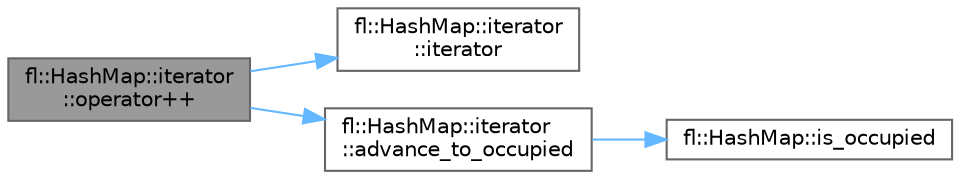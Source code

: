 digraph "fl::HashMap::iterator::operator++"
{
 // INTERACTIVE_SVG=YES
 // LATEX_PDF_SIZE
  bgcolor="transparent";
  edge [fontname=Helvetica,fontsize=10,labelfontname=Helvetica,labelfontsize=10];
  node [fontname=Helvetica,fontsize=10,shape=box,height=0.2,width=0.4];
  rankdir="LR";
  Node1 [id="Node000001",label="fl::HashMap::iterator\l::operator++",height=0.2,width=0.4,color="gray40", fillcolor="grey60", style="filled", fontcolor="black",tooltip=" "];
  Node1 -> Node2 [id="edge1_Node000001_Node000002",color="steelblue1",style="solid",tooltip=" "];
  Node2 [id="Node000002",label="fl::HashMap::iterator\l::iterator",height=0.2,width=0.4,color="grey40", fillcolor="white", style="filled",URL="$db/d61/structfl_1_1_hash_map_1_1iterator_aa9a48ca54328e55ed526af020f220531.html#aa9a48ca54328e55ed526af020f220531",tooltip=" "];
  Node1 -> Node3 [id="edge2_Node000001_Node000003",color="steelblue1",style="solid",tooltip=" "];
  Node3 [id="Node000003",label="fl::HashMap::iterator\l::advance_to_occupied",height=0.2,width=0.4,color="grey40", fillcolor="white", style="filled",URL="$db/d61/structfl_1_1_hash_map_1_1iterator_a1fb15ada58c6fd276ca4d2a49ec057da.html#a1fb15ada58c6fd276ca4d2a49ec057da",tooltip=" "];
  Node3 -> Node4 [id="edge3_Node000003_Node000004",color="steelblue1",style="solid",tooltip=" "];
  Node4 [id="Node000004",label="fl::HashMap::is_occupied",height=0.2,width=0.4,color="grey40", fillcolor="white", style="filled",URL="$dc/de6/classfl_1_1_hash_map_a9c714b03ccedd0591c1a6aa3ae49b59c.html#a9c714b03ccedd0591c1a6aa3ae49b59c",tooltip=" "];
}

